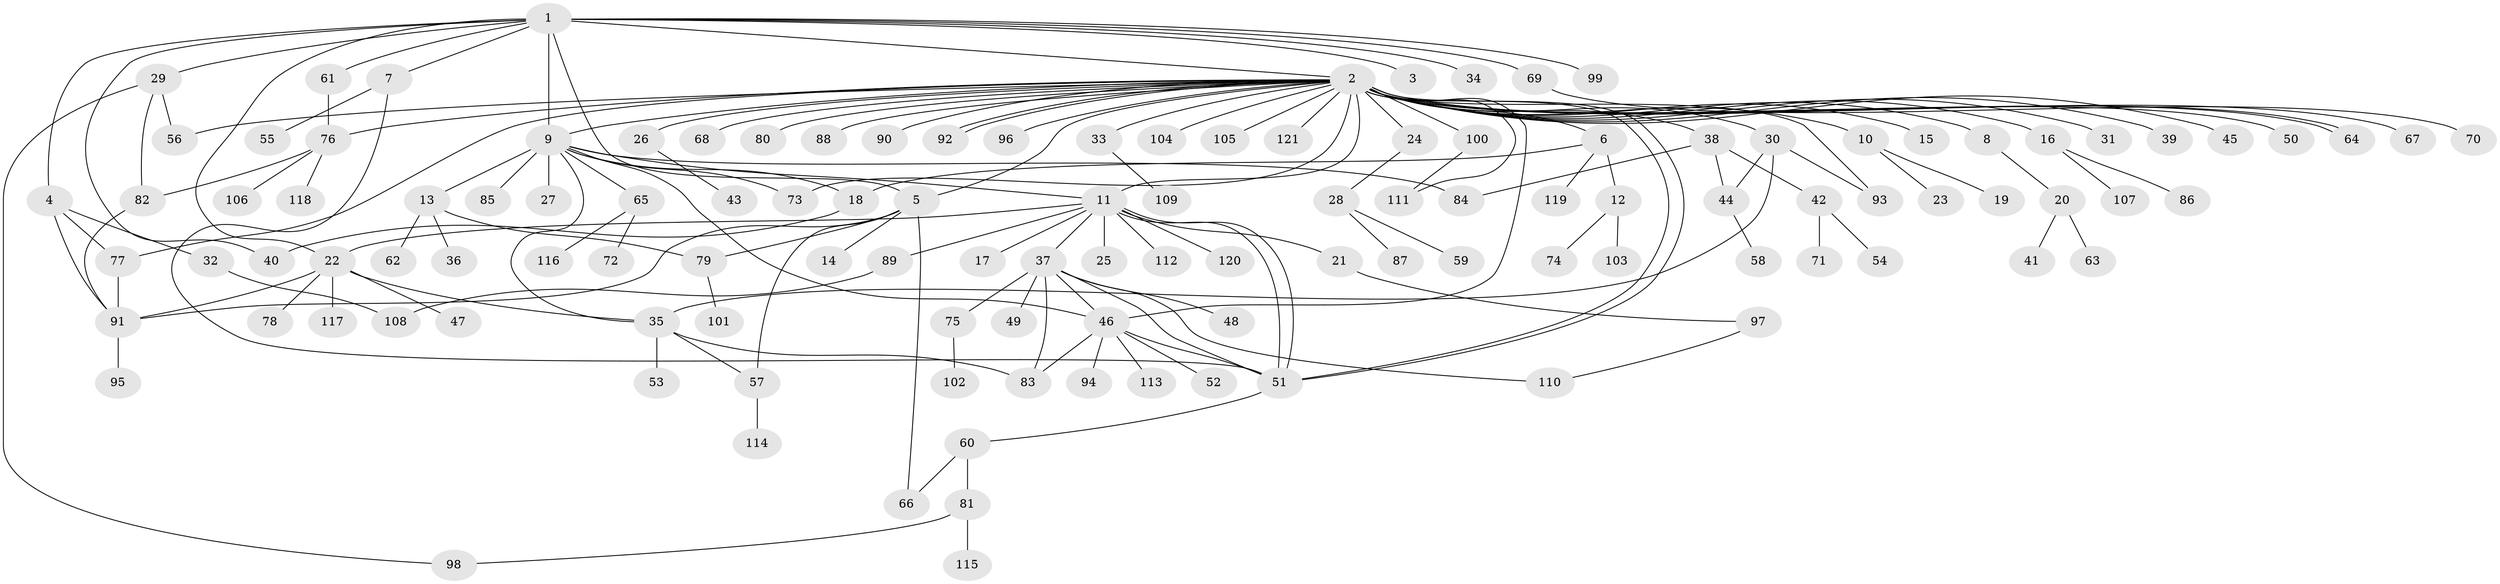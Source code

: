 // coarse degree distribution, {12: 0.020833333333333332, 29: 0.020833333333333332, 1: 0.625, 3: 0.10416666666666667, 6: 0.020833333333333332, 4: 0.020833333333333332, 9: 0.020833333333333332, 2: 0.14583333333333334, 5: 0.020833333333333332}
// Generated by graph-tools (version 1.1) at 2025/18/03/04/25 18:18:25]
// undirected, 121 vertices, 159 edges
graph export_dot {
graph [start="1"]
  node [color=gray90,style=filled];
  1;
  2;
  3;
  4;
  5;
  6;
  7;
  8;
  9;
  10;
  11;
  12;
  13;
  14;
  15;
  16;
  17;
  18;
  19;
  20;
  21;
  22;
  23;
  24;
  25;
  26;
  27;
  28;
  29;
  30;
  31;
  32;
  33;
  34;
  35;
  36;
  37;
  38;
  39;
  40;
  41;
  42;
  43;
  44;
  45;
  46;
  47;
  48;
  49;
  50;
  51;
  52;
  53;
  54;
  55;
  56;
  57;
  58;
  59;
  60;
  61;
  62;
  63;
  64;
  65;
  66;
  67;
  68;
  69;
  70;
  71;
  72;
  73;
  74;
  75;
  76;
  77;
  78;
  79;
  80;
  81;
  82;
  83;
  84;
  85;
  86;
  87;
  88;
  89;
  90;
  91;
  92;
  93;
  94;
  95;
  96;
  97;
  98;
  99;
  100;
  101;
  102;
  103;
  104;
  105;
  106;
  107;
  108;
  109;
  110;
  111;
  112;
  113;
  114;
  115;
  116;
  117;
  118;
  119;
  120;
  121;
  1 -- 2;
  1 -- 3;
  1 -- 4;
  1 -- 5;
  1 -- 7;
  1 -- 9;
  1 -- 22;
  1 -- 29;
  1 -- 34;
  1 -- 40;
  1 -- 61;
  1 -- 69;
  1 -- 99;
  2 -- 5;
  2 -- 6;
  2 -- 8;
  2 -- 9;
  2 -- 10;
  2 -- 11;
  2 -- 15;
  2 -- 16;
  2 -- 24;
  2 -- 26;
  2 -- 30;
  2 -- 31;
  2 -- 33;
  2 -- 38;
  2 -- 39;
  2 -- 45;
  2 -- 46;
  2 -- 50;
  2 -- 51;
  2 -- 51;
  2 -- 56;
  2 -- 64;
  2 -- 64;
  2 -- 67;
  2 -- 68;
  2 -- 73;
  2 -- 76;
  2 -- 77;
  2 -- 80;
  2 -- 88;
  2 -- 90;
  2 -- 92;
  2 -- 92;
  2 -- 93;
  2 -- 96;
  2 -- 100;
  2 -- 104;
  2 -- 105;
  2 -- 111;
  2 -- 121;
  4 -- 32;
  4 -- 77;
  4 -- 91;
  5 -- 14;
  5 -- 57;
  5 -- 66;
  5 -- 79;
  5 -- 91;
  6 -- 12;
  6 -- 18;
  6 -- 119;
  7 -- 51;
  7 -- 55;
  8 -- 20;
  9 -- 11;
  9 -- 13;
  9 -- 18;
  9 -- 27;
  9 -- 35;
  9 -- 46;
  9 -- 65;
  9 -- 73;
  9 -- 84;
  9 -- 85;
  10 -- 19;
  10 -- 23;
  11 -- 17;
  11 -- 21;
  11 -- 22;
  11 -- 25;
  11 -- 37;
  11 -- 51;
  11 -- 51;
  11 -- 89;
  11 -- 112;
  11 -- 120;
  12 -- 74;
  12 -- 103;
  13 -- 36;
  13 -- 62;
  13 -- 79;
  16 -- 86;
  16 -- 107;
  18 -- 40;
  20 -- 41;
  20 -- 63;
  21 -- 97;
  22 -- 35;
  22 -- 47;
  22 -- 78;
  22 -- 91;
  22 -- 117;
  24 -- 28;
  26 -- 43;
  28 -- 59;
  28 -- 87;
  29 -- 56;
  29 -- 82;
  29 -- 98;
  30 -- 35;
  30 -- 44;
  30 -- 93;
  32 -- 108;
  33 -- 109;
  35 -- 53;
  35 -- 57;
  35 -- 83;
  37 -- 46;
  37 -- 48;
  37 -- 49;
  37 -- 51;
  37 -- 75;
  37 -- 83;
  37 -- 110;
  38 -- 42;
  38 -- 44;
  38 -- 84;
  42 -- 54;
  42 -- 71;
  44 -- 58;
  46 -- 51;
  46 -- 52;
  46 -- 83;
  46 -- 94;
  46 -- 113;
  51 -- 60;
  57 -- 114;
  60 -- 66;
  60 -- 81;
  61 -- 76;
  65 -- 72;
  65 -- 116;
  69 -- 70;
  75 -- 102;
  76 -- 82;
  76 -- 106;
  76 -- 118;
  77 -- 91;
  79 -- 101;
  81 -- 98;
  81 -- 115;
  82 -- 91;
  89 -- 108;
  91 -- 95;
  97 -- 110;
  100 -- 111;
}
